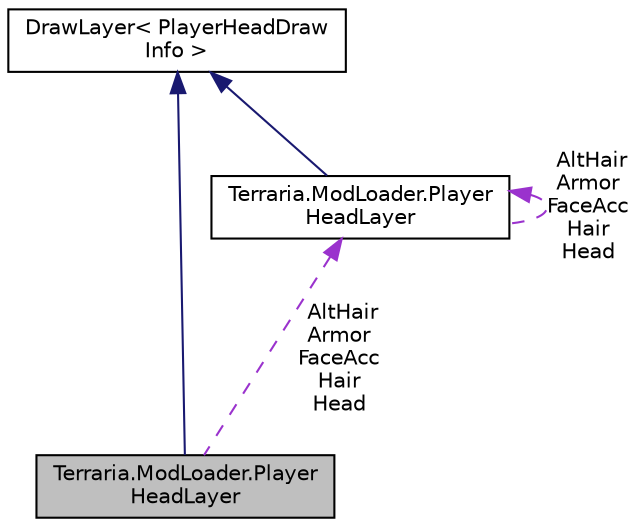 digraph "Terraria.ModLoader.PlayerHeadLayer"
{
 // LATEX_PDF_SIZE
  edge [fontname="Helvetica",fontsize="10",labelfontname="Helvetica",labelfontsize="10"];
  node [fontname="Helvetica",fontsize="10",shape=record];
  Node1 [label="Terraria.ModLoader.Player\lHeadLayer",height=0.2,width=0.4,color="black", fillcolor="grey75", style="filled", fontcolor="black",tooltip="This class represents a DrawLayer for the player's map icon, and uses PlayerDrawHeadInfo as its InfoT..."];
  Node2 -> Node1 [dir="back",color="midnightblue",fontsize="10",style="solid",fontname="Helvetica"];
  Node2 [label="DrawLayer\< PlayerHeadDraw\lInfo \>",height=0.2,width=0.4,color="black", fillcolor="white", style="filled",URL="$class_terraria_1_1_mod_loader_1_1_draw_layer.html",tooltip=" "];
  Node3 -> Node1 [dir="back",color="darkorchid3",fontsize="10",style="dashed",label=" AltHair\nArmor\nFaceAcc\nHair\nHead" ,fontname="Helvetica"];
  Node3 [label="Terraria.ModLoader.Player\lHeadLayer",height=0.2,width=0.4,color="black", fillcolor="white", style="filled",URL="$class_terraria_1_1_mod_loader_1_1_player_head_layer.html",tooltip="This class represents a DrawLayer for the player's map icon, and uses PlayerDrawHeadInfo as its InfoT..."];
  Node2 -> Node3 [dir="back",color="midnightblue",fontsize="10",style="solid",fontname="Helvetica"];
  Node3 -> Node3 [dir="back",color="darkorchid3",fontsize="10",style="dashed",label=" AltHair\nArmor\nFaceAcc\nHair\nHead" ,fontname="Helvetica"];
}
